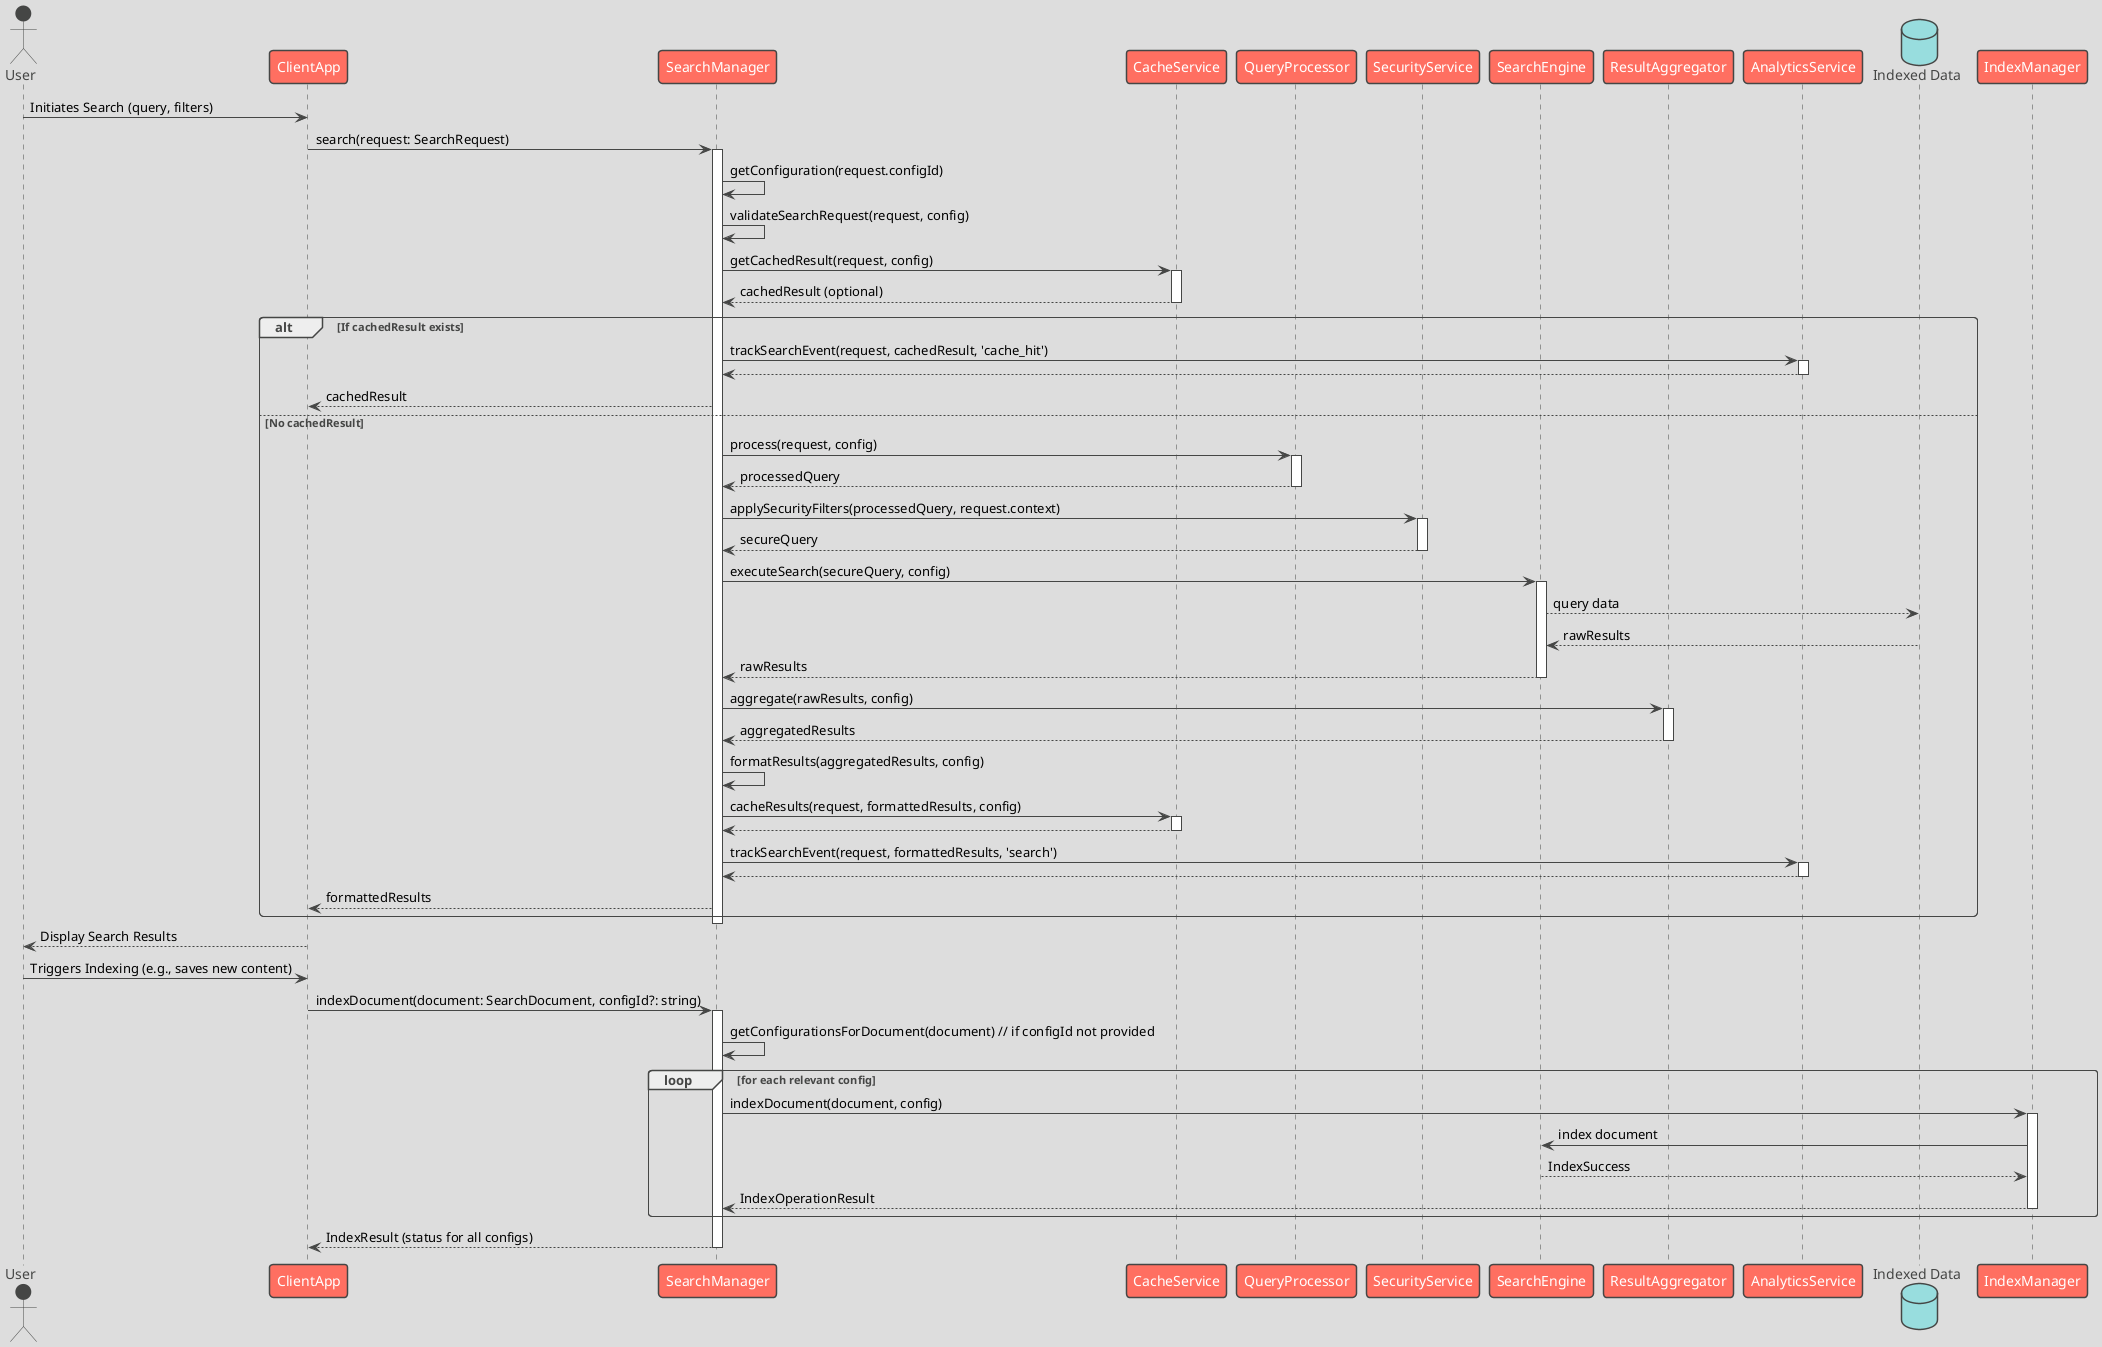 @startuml
!theme toy

actor User
participant "ClientApp" as Client
participant "SearchManager" as SM
participant "CacheService" as Cache
participant "QueryProcessor" as QP
participant "SecurityService" as SS
participant "SearchEngine" as SE
participant "ResultAggregator" as RA
participant "AnalyticsService" as AS
database "Indexed Data" as IDB

User -> Client: Initiates Search (query, filters)
Client -> SM: search(request: SearchRequest)
activate SM

SM -> SM: getConfiguration(request.configId)
SM -> SM: validateSearchRequest(request, config)

SM -> Cache: getCachedResult(request, config)
activate Cache
Cache --> SM: cachedResult (optional)
deactivate Cache

alt If cachedResult exists
    SM -> AS: trackSearchEvent(request, cachedResult, 'cache_hit')
    activate AS
    AS --> SM:
    deactivate AS
    SM --> Client: cachedResult
else No cachedResult
    SM -> QP: process(request, config)
    activate QP
    QP --> SM: processedQuery
    deactivate QP

    SM -> SS: applySecurityFilters(processedQuery, request.context)
    activate SS
    SS --> SM: secureQuery
    deactivate SS

    SM -> SE: executeSearch(secureQuery, config)
    activate SE
    SE --> IDB: query data
    IDB --> SE: rawResults
    SE --> SM: rawResults
    deactivate SE

    SM -> RA: aggregate(rawResults, config)
    activate RA
    RA --> SM: aggregatedResults
    deactivate RA

    SM -> SM: formatResults(aggregatedResults, config)
    SM -> Cache: cacheResults(request, formattedResults, config)
    activate Cache
    Cache --> SM:
    deactivate Cache

    SM -> AS: trackSearchEvent(request, formattedResults, 'search')
    activate AS
    AS --> SM:
    deactivate AS

    SM --> Client: formattedResults
end

deactivate SM
Client --> User: Display Search Results

User -> Client: Triggers Indexing (e.g., saves new content)
Client -> SM: indexDocument(document: SearchDocument, configId?: string)
activate SM

SM -> SM: getConfigurationsForDocument(document) // if configId not provided
loop for each relevant config
    SM -> IndexManager: indexDocument(document, config)
    activate IndexManager
    IndexManager -> SE: index document
    SE --> IndexManager: IndexSuccess
    IndexManager --> SM: IndexOperationResult
    deactivate IndexManager
end
SM --> Client: IndexResult (status for all configs)
deactivate SM

@enduml